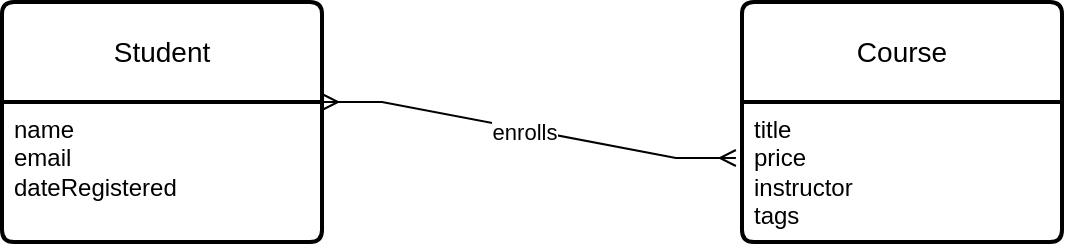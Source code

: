<mxfile version="26.0.15">
  <diagram name="Page-1" id="so70otGiXHKcPnVk3Vlf">
    <mxGraphModel dx="1195" dy="697" grid="1" gridSize="10" guides="1" tooltips="1" connect="1" arrows="1" fold="1" page="1" pageScale="1" pageWidth="1169" pageHeight="1654" math="0" shadow="0">
      <root>
        <mxCell id="0" />
        <mxCell id="1" parent="0" />
        <mxCell id="2CvY2ztYW29WmIG2UcdM-1" value="Course" style="swimlane;childLayout=stackLayout;horizontal=1;startSize=50;horizontalStack=0;rounded=1;fontSize=14;fontStyle=0;strokeWidth=2;resizeParent=0;resizeLast=1;shadow=0;dashed=0;align=center;arcSize=4;whiteSpace=wrap;html=1;" vertex="1" parent="1">
          <mxGeometry x="620" y="370" width="160" height="120" as="geometry" />
        </mxCell>
        <mxCell id="2CvY2ztYW29WmIG2UcdM-2" value="title&lt;div&gt;price&lt;/div&gt;&lt;div&gt;instructor&lt;/div&gt;&lt;div&gt;tags&lt;/div&gt;" style="align=left;strokeColor=none;fillColor=none;spacingLeft=4;spacingRight=4;fontSize=12;verticalAlign=top;resizable=0;rotatable=0;part=1;html=1;whiteSpace=wrap;fontStyle=0" vertex="1" parent="2CvY2ztYW29WmIG2UcdM-1">
          <mxGeometry y="50" width="160" height="70" as="geometry" />
        </mxCell>
        <mxCell id="2CvY2ztYW29WmIG2UcdM-3" value="Student" style="swimlane;childLayout=stackLayout;horizontal=1;startSize=50;horizontalStack=0;rounded=1;fontSize=14;fontStyle=0;strokeWidth=2;resizeParent=0;resizeLast=1;shadow=0;dashed=0;align=center;arcSize=4;whiteSpace=wrap;html=1;" vertex="1" parent="1">
          <mxGeometry x="250" y="370" width="160" height="120" as="geometry" />
        </mxCell>
        <mxCell id="2CvY2ztYW29WmIG2UcdM-4" value="name&lt;div&gt;email&lt;/div&gt;&lt;div&gt;dateRegistered&lt;/div&gt;" style="align=left;strokeColor=none;fillColor=none;spacingLeft=4;spacingRight=4;fontSize=12;verticalAlign=top;resizable=0;rotatable=0;part=1;html=1;whiteSpace=wrap;" vertex="1" parent="2CvY2ztYW29WmIG2UcdM-3">
          <mxGeometry y="50" width="160" height="70" as="geometry" />
        </mxCell>
        <mxCell id="2CvY2ztYW29WmIG2UcdM-5" value="" style="edgeStyle=entityRelationEdgeStyle;fontSize=12;html=1;endArrow=ERmany;startArrow=ERmany;rounded=0;exitX=1;exitY=0;exitDx=0;exitDy=0;entryX=-0.019;entryY=0.4;entryDx=0;entryDy=0;entryPerimeter=0;" edge="1" parent="1" source="2CvY2ztYW29WmIG2UcdM-4" target="2CvY2ztYW29WmIG2UcdM-2">
          <mxGeometry width="100" height="100" relative="1" as="geometry">
            <mxPoint x="470" y="490" as="sourcePoint" />
            <mxPoint x="570" y="390" as="targetPoint" />
          </mxGeometry>
        </mxCell>
        <mxCell id="2CvY2ztYW29WmIG2UcdM-6" value="enrolls" style="edgeLabel;html=1;align=center;verticalAlign=middle;resizable=0;points=[];" vertex="1" connectable="0" parent="2CvY2ztYW29WmIG2UcdM-5">
          <mxGeometry x="-0.023" relative="1" as="geometry">
            <mxPoint y="1" as="offset" />
          </mxGeometry>
        </mxCell>
      </root>
    </mxGraphModel>
  </diagram>
</mxfile>
